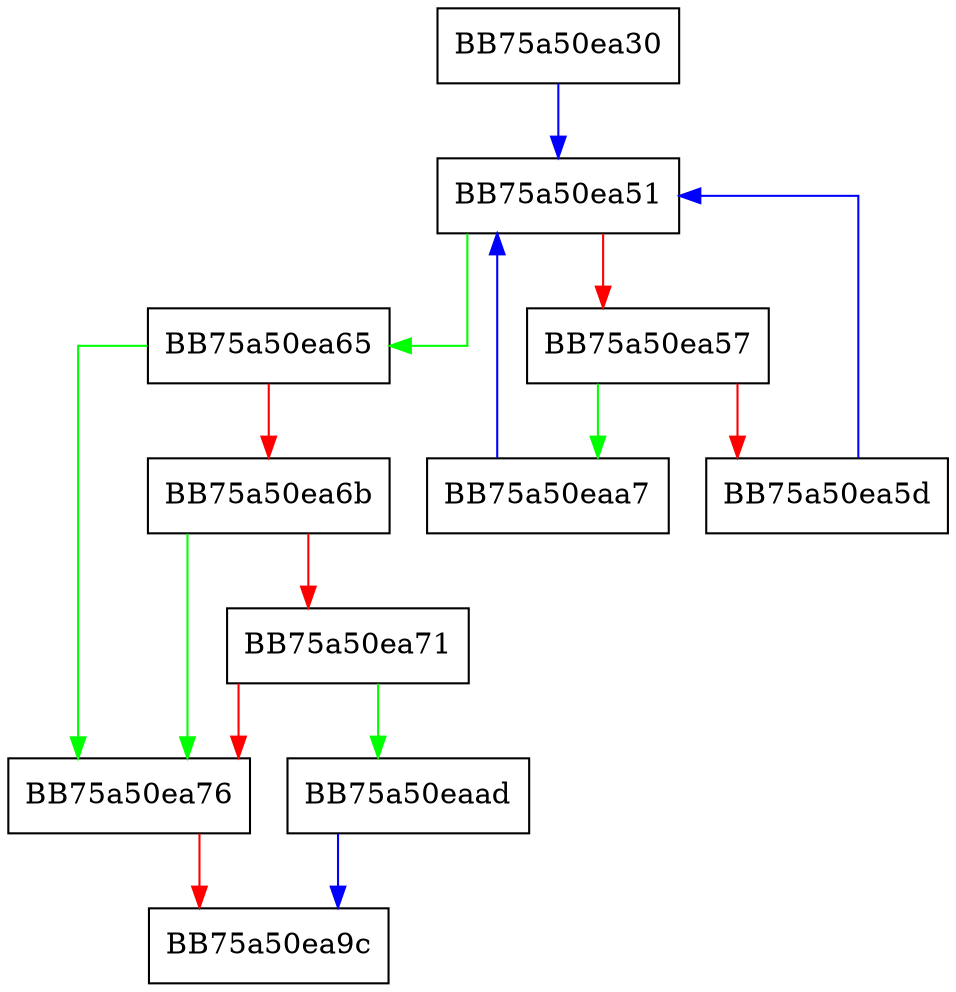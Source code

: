 digraph readStrm {
  node [shape="box"];
  graph [splines=ortho];
  BB75a50ea30 -> BB75a50ea51 [color="blue"];
  BB75a50ea51 -> BB75a50ea65 [color="green"];
  BB75a50ea51 -> BB75a50ea57 [color="red"];
  BB75a50ea57 -> BB75a50eaa7 [color="green"];
  BB75a50ea57 -> BB75a50ea5d [color="red"];
  BB75a50ea5d -> BB75a50ea51 [color="blue"];
  BB75a50ea65 -> BB75a50ea76 [color="green"];
  BB75a50ea65 -> BB75a50ea6b [color="red"];
  BB75a50ea6b -> BB75a50ea76 [color="green"];
  BB75a50ea6b -> BB75a50ea71 [color="red"];
  BB75a50ea71 -> BB75a50eaad [color="green"];
  BB75a50ea71 -> BB75a50ea76 [color="red"];
  BB75a50ea76 -> BB75a50ea9c [color="red"];
  BB75a50eaa7 -> BB75a50ea51 [color="blue"];
  BB75a50eaad -> BB75a50ea9c [color="blue"];
}